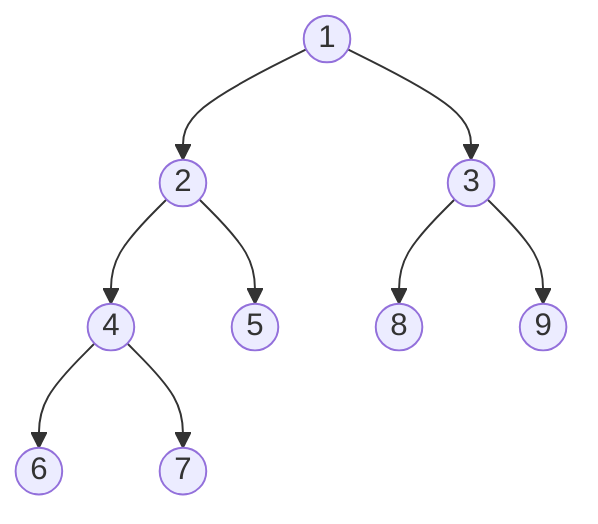 graph TB;
    A((1))-->B((2))
    A-->C((3));
    B-->E((4))
    B-->F((5))
    C-->H((8))
    C-->I((9))
    E-->J((6))
    E-->K((7))